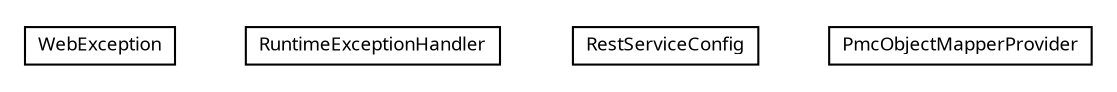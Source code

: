 #!/usr/local/bin/dot
#
# Class diagram 
# Generated by UMLGraph version R5_6-24-gf6e263 (http://www.umlgraph.org/)
#

digraph G {
	edge [fontname="Trebuchet MS",fontsize=10,labelfontname="Trebuchet MS",labelfontsize=10];
	node [fontname="Trebuchet MS",fontsize=10,shape=plaintext];
	nodesep=0.25;
	ranksep=0.5;
	// org.maxur.perfmodel.backend.rest.WebException
	c134 [label=<<table title="org.maxur.perfmodel.backend.rest.WebException" border="0" cellborder="1" cellspacing="0" cellpadding="2" port="p" href="./WebException.html">
		<tr><td><table border="0" cellspacing="0" cellpadding="1">
<tr><td align="center" balign="center"><font face="Trebuchet MS"> WebException </font></td></tr>
		</table></td></tr>
		</table>>, URL="./WebException.html", fontname="Trebuchet MS", fontcolor="black", fontsize=9.0];
	// org.maxur.perfmodel.backend.rest.RuntimeExceptionHandler
	c135 [label=<<table title="org.maxur.perfmodel.backend.rest.RuntimeExceptionHandler" border="0" cellborder="1" cellspacing="0" cellpadding="2" port="p" href="./RuntimeExceptionHandler.html">
		<tr><td><table border="0" cellspacing="0" cellpadding="1">
<tr><td align="center" balign="center"><font face="Trebuchet MS"> RuntimeExceptionHandler </font></td></tr>
		</table></td></tr>
		</table>>, URL="./RuntimeExceptionHandler.html", fontname="Trebuchet MS", fontcolor="black", fontsize=9.0];
	// org.maxur.perfmodel.backend.rest.RestServiceConfig
	c136 [label=<<table title="org.maxur.perfmodel.backend.rest.RestServiceConfig" border="0" cellborder="1" cellspacing="0" cellpadding="2" port="p" href="./RestServiceConfig.html">
		<tr><td><table border="0" cellspacing="0" cellpadding="1">
<tr><td align="center" balign="center"><font face="Trebuchet MS"> RestServiceConfig </font></td></tr>
		</table></td></tr>
		</table>>, URL="./RestServiceConfig.html", fontname="Trebuchet MS", fontcolor="black", fontsize=9.0];
	// org.maxur.perfmodel.backend.rest.PmcObjectMapperProvider
	c137 [label=<<table title="org.maxur.perfmodel.backend.rest.PmcObjectMapperProvider" border="0" cellborder="1" cellspacing="0" cellpadding="2" port="p" href="./PmcObjectMapperProvider.html">
		<tr><td><table border="0" cellspacing="0" cellpadding="1">
<tr><td align="center" balign="center"><font face="Trebuchet MS"> PmcObjectMapperProvider </font></td></tr>
		</table></td></tr>
		</table>>, URL="./PmcObjectMapperProvider.html", fontname="Trebuchet MS", fontcolor="black", fontsize=9.0];
}

